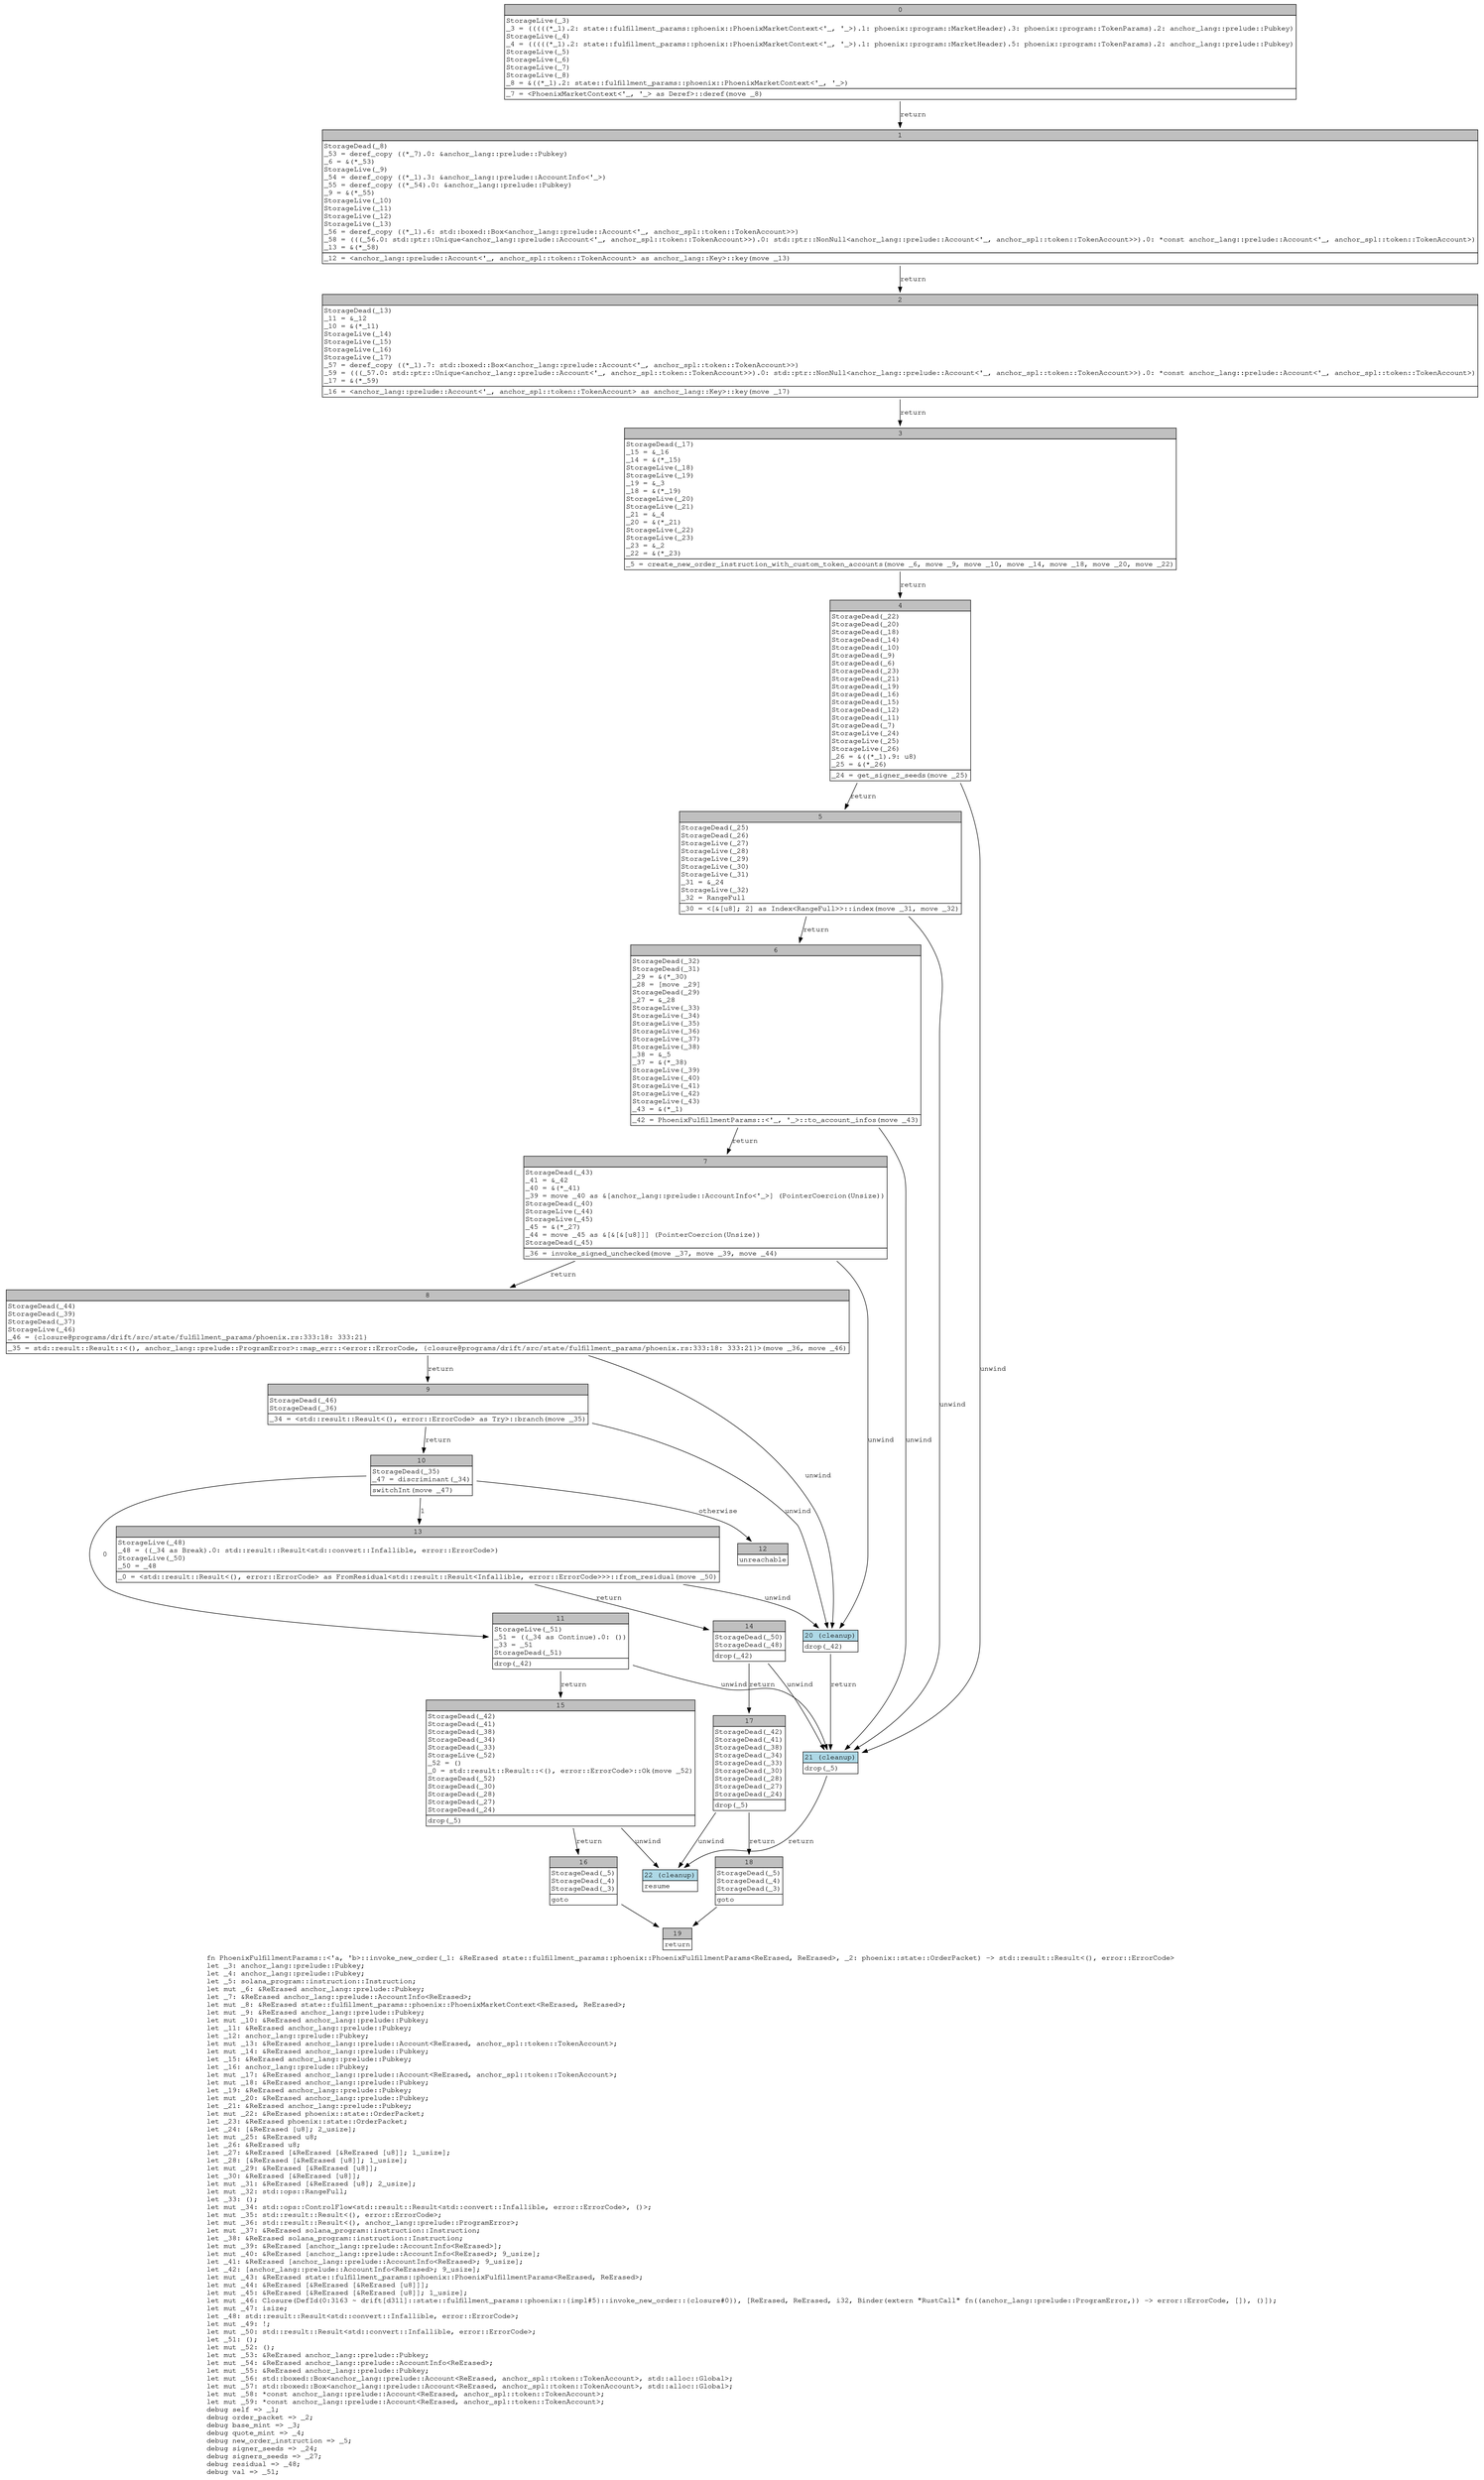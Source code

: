 digraph Mir_0_3162 {
    graph [fontname="Courier, monospace"];
    node [fontname="Courier, monospace"];
    edge [fontname="Courier, monospace"];
    label=<fn PhoenixFulfillmentParams::&lt;'a, 'b&gt;::invoke_new_order(_1: &amp;ReErased state::fulfillment_params::phoenix::PhoenixFulfillmentParams&lt;ReErased, ReErased&gt;, _2: phoenix::state::OrderPacket) -&gt; std::result::Result&lt;(), error::ErrorCode&gt;<br align="left"/>let _3: anchor_lang::prelude::Pubkey;<br align="left"/>let _4: anchor_lang::prelude::Pubkey;<br align="left"/>let _5: solana_program::instruction::Instruction;<br align="left"/>let mut _6: &amp;ReErased anchor_lang::prelude::Pubkey;<br align="left"/>let _7: &amp;ReErased anchor_lang::prelude::AccountInfo&lt;ReErased&gt;;<br align="left"/>let mut _8: &amp;ReErased state::fulfillment_params::phoenix::PhoenixMarketContext&lt;ReErased, ReErased&gt;;<br align="left"/>let mut _9: &amp;ReErased anchor_lang::prelude::Pubkey;<br align="left"/>let mut _10: &amp;ReErased anchor_lang::prelude::Pubkey;<br align="left"/>let _11: &amp;ReErased anchor_lang::prelude::Pubkey;<br align="left"/>let _12: anchor_lang::prelude::Pubkey;<br align="left"/>let mut _13: &amp;ReErased anchor_lang::prelude::Account&lt;ReErased, anchor_spl::token::TokenAccount&gt;;<br align="left"/>let mut _14: &amp;ReErased anchor_lang::prelude::Pubkey;<br align="left"/>let _15: &amp;ReErased anchor_lang::prelude::Pubkey;<br align="left"/>let _16: anchor_lang::prelude::Pubkey;<br align="left"/>let mut _17: &amp;ReErased anchor_lang::prelude::Account&lt;ReErased, anchor_spl::token::TokenAccount&gt;;<br align="left"/>let mut _18: &amp;ReErased anchor_lang::prelude::Pubkey;<br align="left"/>let _19: &amp;ReErased anchor_lang::prelude::Pubkey;<br align="left"/>let mut _20: &amp;ReErased anchor_lang::prelude::Pubkey;<br align="left"/>let _21: &amp;ReErased anchor_lang::prelude::Pubkey;<br align="left"/>let mut _22: &amp;ReErased phoenix::state::OrderPacket;<br align="left"/>let _23: &amp;ReErased phoenix::state::OrderPacket;<br align="left"/>let _24: [&amp;ReErased [u8]; 2_usize];<br align="left"/>let mut _25: &amp;ReErased u8;<br align="left"/>let _26: &amp;ReErased u8;<br align="left"/>let _27: &amp;ReErased [&amp;ReErased [&amp;ReErased [u8]]; 1_usize];<br align="left"/>let _28: [&amp;ReErased [&amp;ReErased [u8]]; 1_usize];<br align="left"/>let mut _29: &amp;ReErased [&amp;ReErased [u8]];<br align="left"/>let _30: &amp;ReErased [&amp;ReErased [u8]];<br align="left"/>let mut _31: &amp;ReErased [&amp;ReErased [u8]; 2_usize];<br align="left"/>let mut _32: std::ops::RangeFull;<br align="left"/>let _33: ();<br align="left"/>let mut _34: std::ops::ControlFlow&lt;std::result::Result&lt;std::convert::Infallible, error::ErrorCode&gt;, ()&gt;;<br align="left"/>let mut _35: std::result::Result&lt;(), error::ErrorCode&gt;;<br align="left"/>let mut _36: std::result::Result&lt;(), anchor_lang::prelude::ProgramError&gt;;<br align="left"/>let mut _37: &amp;ReErased solana_program::instruction::Instruction;<br align="left"/>let _38: &amp;ReErased solana_program::instruction::Instruction;<br align="left"/>let mut _39: &amp;ReErased [anchor_lang::prelude::AccountInfo&lt;ReErased&gt;];<br align="left"/>let mut _40: &amp;ReErased [anchor_lang::prelude::AccountInfo&lt;ReErased&gt;; 9_usize];<br align="left"/>let _41: &amp;ReErased [anchor_lang::prelude::AccountInfo&lt;ReErased&gt;; 9_usize];<br align="left"/>let _42: [anchor_lang::prelude::AccountInfo&lt;ReErased&gt;; 9_usize];<br align="left"/>let mut _43: &amp;ReErased state::fulfillment_params::phoenix::PhoenixFulfillmentParams&lt;ReErased, ReErased&gt;;<br align="left"/>let mut _44: &amp;ReErased [&amp;ReErased [&amp;ReErased [u8]]];<br align="left"/>let mut _45: &amp;ReErased [&amp;ReErased [&amp;ReErased [u8]]; 1_usize];<br align="left"/>let mut _46: Closure(DefId(0:3163 ~ drift[d311]::state::fulfillment_params::phoenix::{impl#5}::invoke_new_order::{closure#0}), [ReErased, ReErased, i32, Binder(extern &quot;RustCall&quot; fn((anchor_lang::prelude::ProgramError,)) -&gt; error::ErrorCode, []), ()]);<br align="left"/>let mut _47: isize;<br align="left"/>let _48: std::result::Result&lt;std::convert::Infallible, error::ErrorCode&gt;;<br align="left"/>let mut _49: !;<br align="left"/>let mut _50: std::result::Result&lt;std::convert::Infallible, error::ErrorCode&gt;;<br align="left"/>let _51: ();<br align="left"/>let mut _52: ();<br align="left"/>let mut _53: &amp;ReErased anchor_lang::prelude::Pubkey;<br align="left"/>let mut _54: &amp;ReErased anchor_lang::prelude::AccountInfo&lt;ReErased&gt;;<br align="left"/>let mut _55: &amp;ReErased anchor_lang::prelude::Pubkey;<br align="left"/>let mut _56: std::boxed::Box&lt;anchor_lang::prelude::Account&lt;ReErased, anchor_spl::token::TokenAccount&gt;, std::alloc::Global&gt;;<br align="left"/>let mut _57: std::boxed::Box&lt;anchor_lang::prelude::Account&lt;ReErased, anchor_spl::token::TokenAccount&gt;, std::alloc::Global&gt;;<br align="left"/>let mut _58: *const anchor_lang::prelude::Account&lt;ReErased, anchor_spl::token::TokenAccount&gt;;<br align="left"/>let mut _59: *const anchor_lang::prelude::Account&lt;ReErased, anchor_spl::token::TokenAccount&gt;;<br align="left"/>debug self =&gt; _1;<br align="left"/>debug order_packet =&gt; _2;<br align="left"/>debug base_mint =&gt; _3;<br align="left"/>debug quote_mint =&gt; _4;<br align="left"/>debug new_order_instruction =&gt; _5;<br align="left"/>debug signer_seeds =&gt; _24;<br align="left"/>debug signers_seeds =&gt; _27;<br align="left"/>debug residual =&gt; _48;<br align="left"/>debug val =&gt; _51;<br align="left"/>>;
    bb0__0_3162 [shape="none", label=<<table border="0" cellborder="1" cellspacing="0"><tr><td bgcolor="gray" align="center" colspan="1">0</td></tr><tr><td align="left" balign="left">StorageLive(_3)<br/>_3 = (((((*_1).2: state::fulfillment_params::phoenix::PhoenixMarketContext&lt;'_, '_&gt;).1: phoenix::program::MarketHeader).3: phoenix::program::TokenParams).2: anchor_lang::prelude::Pubkey)<br/>StorageLive(_4)<br/>_4 = (((((*_1).2: state::fulfillment_params::phoenix::PhoenixMarketContext&lt;'_, '_&gt;).1: phoenix::program::MarketHeader).5: phoenix::program::TokenParams).2: anchor_lang::prelude::Pubkey)<br/>StorageLive(_5)<br/>StorageLive(_6)<br/>StorageLive(_7)<br/>StorageLive(_8)<br/>_8 = &amp;((*_1).2: state::fulfillment_params::phoenix::PhoenixMarketContext&lt;'_, '_&gt;)<br/></td></tr><tr><td align="left">_7 = &lt;PhoenixMarketContext&lt;'_, '_&gt; as Deref&gt;::deref(move _8)</td></tr></table>>];
    bb1__0_3162 [shape="none", label=<<table border="0" cellborder="1" cellspacing="0"><tr><td bgcolor="gray" align="center" colspan="1">1</td></tr><tr><td align="left" balign="left">StorageDead(_8)<br/>_53 = deref_copy ((*_7).0: &amp;anchor_lang::prelude::Pubkey)<br/>_6 = &amp;(*_53)<br/>StorageLive(_9)<br/>_54 = deref_copy ((*_1).3: &amp;anchor_lang::prelude::AccountInfo&lt;'_&gt;)<br/>_55 = deref_copy ((*_54).0: &amp;anchor_lang::prelude::Pubkey)<br/>_9 = &amp;(*_55)<br/>StorageLive(_10)<br/>StorageLive(_11)<br/>StorageLive(_12)<br/>StorageLive(_13)<br/>_56 = deref_copy ((*_1).6: std::boxed::Box&lt;anchor_lang::prelude::Account&lt;'_, anchor_spl::token::TokenAccount&gt;&gt;)<br/>_58 = (((_56.0: std::ptr::Unique&lt;anchor_lang::prelude::Account&lt;'_, anchor_spl::token::TokenAccount&gt;&gt;).0: std::ptr::NonNull&lt;anchor_lang::prelude::Account&lt;'_, anchor_spl::token::TokenAccount&gt;&gt;).0: *const anchor_lang::prelude::Account&lt;'_, anchor_spl::token::TokenAccount&gt;)<br/>_13 = &amp;(*_58)<br/></td></tr><tr><td align="left">_12 = &lt;anchor_lang::prelude::Account&lt;'_, anchor_spl::token::TokenAccount&gt; as anchor_lang::Key&gt;::key(move _13)</td></tr></table>>];
    bb2__0_3162 [shape="none", label=<<table border="0" cellborder="1" cellspacing="0"><tr><td bgcolor="gray" align="center" colspan="1">2</td></tr><tr><td align="left" balign="left">StorageDead(_13)<br/>_11 = &amp;_12<br/>_10 = &amp;(*_11)<br/>StorageLive(_14)<br/>StorageLive(_15)<br/>StorageLive(_16)<br/>StorageLive(_17)<br/>_57 = deref_copy ((*_1).7: std::boxed::Box&lt;anchor_lang::prelude::Account&lt;'_, anchor_spl::token::TokenAccount&gt;&gt;)<br/>_59 = (((_57.0: std::ptr::Unique&lt;anchor_lang::prelude::Account&lt;'_, anchor_spl::token::TokenAccount&gt;&gt;).0: std::ptr::NonNull&lt;anchor_lang::prelude::Account&lt;'_, anchor_spl::token::TokenAccount&gt;&gt;).0: *const anchor_lang::prelude::Account&lt;'_, anchor_spl::token::TokenAccount&gt;)<br/>_17 = &amp;(*_59)<br/></td></tr><tr><td align="left">_16 = &lt;anchor_lang::prelude::Account&lt;'_, anchor_spl::token::TokenAccount&gt; as anchor_lang::Key&gt;::key(move _17)</td></tr></table>>];
    bb3__0_3162 [shape="none", label=<<table border="0" cellborder="1" cellspacing="0"><tr><td bgcolor="gray" align="center" colspan="1">3</td></tr><tr><td align="left" balign="left">StorageDead(_17)<br/>_15 = &amp;_16<br/>_14 = &amp;(*_15)<br/>StorageLive(_18)<br/>StorageLive(_19)<br/>_19 = &amp;_3<br/>_18 = &amp;(*_19)<br/>StorageLive(_20)<br/>StorageLive(_21)<br/>_21 = &amp;_4<br/>_20 = &amp;(*_21)<br/>StorageLive(_22)<br/>StorageLive(_23)<br/>_23 = &amp;_2<br/>_22 = &amp;(*_23)<br/></td></tr><tr><td align="left">_5 = create_new_order_instruction_with_custom_token_accounts(move _6, move _9, move _10, move _14, move _18, move _20, move _22)</td></tr></table>>];
    bb4__0_3162 [shape="none", label=<<table border="0" cellborder="1" cellspacing="0"><tr><td bgcolor="gray" align="center" colspan="1">4</td></tr><tr><td align="left" balign="left">StorageDead(_22)<br/>StorageDead(_20)<br/>StorageDead(_18)<br/>StorageDead(_14)<br/>StorageDead(_10)<br/>StorageDead(_9)<br/>StorageDead(_6)<br/>StorageDead(_23)<br/>StorageDead(_21)<br/>StorageDead(_19)<br/>StorageDead(_16)<br/>StorageDead(_15)<br/>StorageDead(_12)<br/>StorageDead(_11)<br/>StorageDead(_7)<br/>StorageLive(_24)<br/>StorageLive(_25)<br/>StorageLive(_26)<br/>_26 = &amp;((*_1).9: u8)<br/>_25 = &amp;(*_26)<br/></td></tr><tr><td align="left">_24 = get_signer_seeds(move _25)</td></tr></table>>];
    bb5__0_3162 [shape="none", label=<<table border="0" cellborder="1" cellspacing="0"><tr><td bgcolor="gray" align="center" colspan="1">5</td></tr><tr><td align="left" balign="left">StorageDead(_25)<br/>StorageDead(_26)<br/>StorageLive(_27)<br/>StorageLive(_28)<br/>StorageLive(_29)<br/>StorageLive(_30)<br/>StorageLive(_31)<br/>_31 = &amp;_24<br/>StorageLive(_32)<br/>_32 = RangeFull<br/></td></tr><tr><td align="left">_30 = &lt;[&amp;[u8]; 2] as Index&lt;RangeFull&gt;&gt;::index(move _31, move _32)</td></tr></table>>];
    bb6__0_3162 [shape="none", label=<<table border="0" cellborder="1" cellspacing="0"><tr><td bgcolor="gray" align="center" colspan="1">6</td></tr><tr><td align="left" balign="left">StorageDead(_32)<br/>StorageDead(_31)<br/>_29 = &amp;(*_30)<br/>_28 = [move _29]<br/>StorageDead(_29)<br/>_27 = &amp;_28<br/>StorageLive(_33)<br/>StorageLive(_34)<br/>StorageLive(_35)<br/>StorageLive(_36)<br/>StorageLive(_37)<br/>StorageLive(_38)<br/>_38 = &amp;_5<br/>_37 = &amp;(*_38)<br/>StorageLive(_39)<br/>StorageLive(_40)<br/>StorageLive(_41)<br/>StorageLive(_42)<br/>StorageLive(_43)<br/>_43 = &amp;(*_1)<br/></td></tr><tr><td align="left">_42 = PhoenixFulfillmentParams::&lt;'_, '_&gt;::to_account_infos(move _43)</td></tr></table>>];
    bb7__0_3162 [shape="none", label=<<table border="0" cellborder="1" cellspacing="0"><tr><td bgcolor="gray" align="center" colspan="1">7</td></tr><tr><td align="left" balign="left">StorageDead(_43)<br/>_41 = &amp;_42<br/>_40 = &amp;(*_41)<br/>_39 = move _40 as &amp;[anchor_lang::prelude::AccountInfo&lt;'_&gt;] (PointerCoercion(Unsize))<br/>StorageDead(_40)<br/>StorageLive(_44)<br/>StorageLive(_45)<br/>_45 = &amp;(*_27)<br/>_44 = move _45 as &amp;[&amp;[&amp;[u8]]] (PointerCoercion(Unsize))<br/>StorageDead(_45)<br/></td></tr><tr><td align="left">_36 = invoke_signed_unchecked(move _37, move _39, move _44)</td></tr></table>>];
    bb8__0_3162 [shape="none", label=<<table border="0" cellborder="1" cellspacing="0"><tr><td bgcolor="gray" align="center" colspan="1">8</td></tr><tr><td align="left" balign="left">StorageDead(_44)<br/>StorageDead(_39)<br/>StorageDead(_37)<br/>StorageLive(_46)<br/>_46 = {closure@programs/drift/src/state/fulfillment_params/phoenix.rs:333:18: 333:21}<br/></td></tr><tr><td align="left">_35 = std::result::Result::&lt;(), anchor_lang::prelude::ProgramError&gt;::map_err::&lt;error::ErrorCode, {closure@programs/drift/src/state/fulfillment_params/phoenix.rs:333:18: 333:21}&gt;(move _36, move _46)</td></tr></table>>];
    bb9__0_3162 [shape="none", label=<<table border="0" cellborder="1" cellspacing="0"><tr><td bgcolor="gray" align="center" colspan="1">9</td></tr><tr><td align="left" balign="left">StorageDead(_46)<br/>StorageDead(_36)<br/></td></tr><tr><td align="left">_34 = &lt;std::result::Result&lt;(), error::ErrorCode&gt; as Try&gt;::branch(move _35)</td></tr></table>>];
    bb10__0_3162 [shape="none", label=<<table border="0" cellborder="1" cellspacing="0"><tr><td bgcolor="gray" align="center" colspan="1">10</td></tr><tr><td align="left" balign="left">StorageDead(_35)<br/>_47 = discriminant(_34)<br/></td></tr><tr><td align="left">switchInt(move _47)</td></tr></table>>];
    bb11__0_3162 [shape="none", label=<<table border="0" cellborder="1" cellspacing="0"><tr><td bgcolor="gray" align="center" colspan="1">11</td></tr><tr><td align="left" balign="left">StorageLive(_51)<br/>_51 = ((_34 as Continue).0: ())<br/>_33 = _51<br/>StorageDead(_51)<br/></td></tr><tr><td align="left">drop(_42)</td></tr></table>>];
    bb12__0_3162 [shape="none", label=<<table border="0" cellborder="1" cellspacing="0"><tr><td bgcolor="gray" align="center" colspan="1">12</td></tr><tr><td align="left">unreachable</td></tr></table>>];
    bb13__0_3162 [shape="none", label=<<table border="0" cellborder="1" cellspacing="0"><tr><td bgcolor="gray" align="center" colspan="1">13</td></tr><tr><td align="left" balign="left">StorageLive(_48)<br/>_48 = ((_34 as Break).0: std::result::Result&lt;std::convert::Infallible, error::ErrorCode&gt;)<br/>StorageLive(_50)<br/>_50 = _48<br/></td></tr><tr><td align="left">_0 = &lt;std::result::Result&lt;(), error::ErrorCode&gt; as FromResidual&lt;std::result::Result&lt;Infallible, error::ErrorCode&gt;&gt;&gt;::from_residual(move _50)</td></tr></table>>];
    bb14__0_3162 [shape="none", label=<<table border="0" cellborder="1" cellspacing="0"><tr><td bgcolor="gray" align="center" colspan="1">14</td></tr><tr><td align="left" balign="left">StorageDead(_50)<br/>StorageDead(_48)<br/></td></tr><tr><td align="left">drop(_42)</td></tr></table>>];
    bb15__0_3162 [shape="none", label=<<table border="0" cellborder="1" cellspacing="0"><tr><td bgcolor="gray" align="center" colspan="1">15</td></tr><tr><td align="left" balign="left">StorageDead(_42)<br/>StorageDead(_41)<br/>StorageDead(_38)<br/>StorageDead(_34)<br/>StorageDead(_33)<br/>StorageLive(_52)<br/>_52 = ()<br/>_0 = std::result::Result::&lt;(), error::ErrorCode&gt;::Ok(move _52)<br/>StorageDead(_52)<br/>StorageDead(_30)<br/>StorageDead(_28)<br/>StorageDead(_27)<br/>StorageDead(_24)<br/></td></tr><tr><td align="left">drop(_5)</td></tr></table>>];
    bb16__0_3162 [shape="none", label=<<table border="0" cellborder="1" cellspacing="0"><tr><td bgcolor="gray" align="center" colspan="1">16</td></tr><tr><td align="left" balign="left">StorageDead(_5)<br/>StorageDead(_4)<br/>StorageDead(_3)<br/></td></tr><tr><td align="left">goto</td></tr></table>>];
    bb17__0_3162 [shape="none", label=<<table border="0" cellborder="1" cellspacing="0"><tr><td bgcolor="gray" align="center" colspan="1">17</td></tr><tr><td align="left" balign="left">StorageDead(_42)<br/>StorageDead(_41)<br/>StorageDead(_38)<br/>StorageDead(_34)<br/>StorageDead(_33)<br/>StorageDead(_30)<br/>StorageDead(_28)<br/>StorageDead(_27)<br/>StorageDead(_24)<br/></td></tr><tr><td align="left">drop(_5)</td></tr></table>>];
    bb18__0_3162 [shape="none", label=<<table border="0" cellborder="1" cellspacing="0"><tr><td bgcolor="gray" align="center" colspan="1">18</td></tr><tr><td align="left" balign="left">StorageDead(_5)<br/>StorageDead(_4)<br/>StorageDead(_3)<br/></td></tr><tr><td align="left">goto</td></tr></table>>];
    bb19__0_3162 [shape="none", label=<<table border="0" cellborder="1" cellspacing="0"><tr><td bgcolor="gray" align="center" colspan="1">19</td></tr><tr><td align="left">return</td></tr></table>>];
    bb20__0_3162 [shape="none", label=<<table border="0" cellborder="1" cellspacing="0"><tr><td bgcolor="lightblue" align="center" colspan="1">20 (cleanup)</td></tr><tr><td align="left">drop(_42)</td></tr></table>>];
    bb21__0_3162 [shape="none", label=<<table border="0" cellborder="1" cellspacing="0"><tr><td bgcolor="lightblue" align="center" colspan="1">21 (cleanup)</td></tr><tr><td align="left">drop(_5)</td></tr></table>>];
    bb22__0_3162 [shape="none", label=<<table border="0" cellborder="1" cellspacing="0"><tr><td bgcolor="lightblue" align="center" colspan="1">22 (cleanup)</td></tr><tr><td align="left">resume</td></tr></table>>];
    bb0__0_3162 -> bb1__0_3162 [label="return"];
    bb1__0_3162 -> bb2__0_3162 [label="return"];
    bb2__0_3162 -> bb3__0_3162 [label="return"];
    bb3__0_3162 -> bb4__0_3162 [label="return"];
    bb4__0_3162 -> bb5__0_3162 [label="return"];
    bb4__0_3162 -> bb21__0_3162 [label="unwind"];
    bb5__0_3162 -> bb6__0_3162 [label="return"];
    bb5__0_3162 -> bb21__0_3162 [label="unwind"];
    bb6__0_3162 -> bb7__0_3162 [label="return"];
    bb6__0_3162 -> bb21__0_3162 [label="unwind"];
    bb7__0_3162 -> bb8__0_3162 [label="return"];
    bb7__0_3162 -> bb20__0_3162 [label="unwind"];
    bb8__0_3162 -> bb9__0_3162 [label="return"];
    bb8__0_3162 -> bb20__0_3162 [label="unwind"];
    bb9__0_3162 -> bb10__0_3162 [label="return"];
    bb9__0_3162 -> bb20__0_3162 [label="unwind"];
    bb10__0_3162 -> bb11__0_3162 [label="0"];
    bb10__0_3162 -> bb13__0_3162 [label="1"];
    bb10__0_3162 -> bb12__0_3162 [label="otherwise"];
    bb11__0_3162 -> bb15__0_3162 [label="return"];
    bb11__0_3162 -> bb21__0_3162 [label="unwind"];
    bb13__0_3162 -> bb14__0_3162 [label="return"];
    bb13__0_3162 -> bb20__0_3162 [label="unwind"];
    bb14__0_3162 -> bb17__0_3162 [label="return"];
    bb14__0_3162 -> bb21__0_3162 [label="unwind"];
    bb15__0_3162 -> bb16__0_3162 [label="return"];
    bb15__0_3162 -> bb22__0_3162 [label="unwind"];
    bb16__0_3162 -> bb19__0_3162 [label=""];
    bb17__0_3162 -> bb18__0_3162 [label="return"];
    bb17__0_3162 -> bb22__0_3162 [label="unwind"];
    bb18__0_3162 -> bb19__0_3162 [label=""];
    bb20__0_3162 -> bb21__0_3162 [label="return"];
    bb21__0_3162 -> bb22__0_3162 [label="return"];
}
